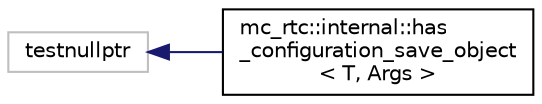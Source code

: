 digraph "Graphical Class Hierarchy"
{
 // INTERACTIVE_SVG=YES
  edge [fontname="Helvetica",fontsize="10",labelfontname="Helvetica",labelfontsize="10"];
  node [fontname="Helvetica",fontsize="10",shape=record];
  rankdir="LR";
  Node50 [label="testnullptr",height=0.2,width=0.4,color="grey75", fillcolor="white", style="filled"];
  Node50 -> Node0 [dir="back",color="midnightblue",fontsize="10",style="solid",fontname="Helvetica"];
  Node0 [label="mc_rtc::internal::has\l_configuration_save_object\l\< T, Args \>",height=0.2,width=0.4,color="black", fillcolor="white", style="filled",URL="$structmc__rtc_1_1internal_1_1has__configuration__save__object.html"];
}
